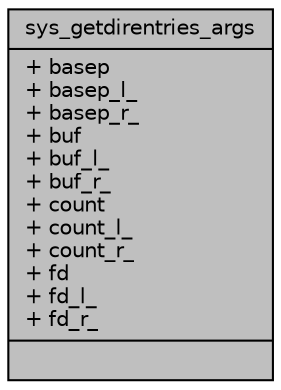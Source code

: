 digraph "sys_getdirentries_args"
{
 // LATEX_PDF_SIZE
  edge [fontname="Helvetica",fontsize="10",labelfontname="Helvetica",labelfontsize="10"];
  node [fontname="Helvetica",fontsize="10",shape=record];
  Node1 [label="{sys_getdirentries_args\n|+ basep\l+ basep_l_\l+ basep_r_\l+ buf\l+ buf_l_\l+ buf_r_\l+ count\l+ count_l_\l+ count_r_\l+ fd\l+ fd_l_\l+ fd_r_\l|}",height=0.2,width=0.4,color="black", fillcolor="grey75", style="filled", fontcolor="black",tooltip=" "];
}
